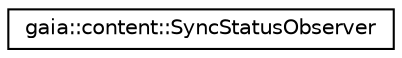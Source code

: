 digraph G
{
  edge [fontname="Helvetica",fontsize="10",labelfontname="Helvetica",labelfontsize="10"];
  node [fontname="Helvetica",fontsize="10",shape=record];
  rankdir=LR;
  Node1 [label="gaia::content::SyncStatusObserver",height=0.2,width=0.4,color="black", fillcolor="white", style="filled",URL="$d0/d78/classgaia_1_1content_1_1_sync_status_observer.html"];
}
